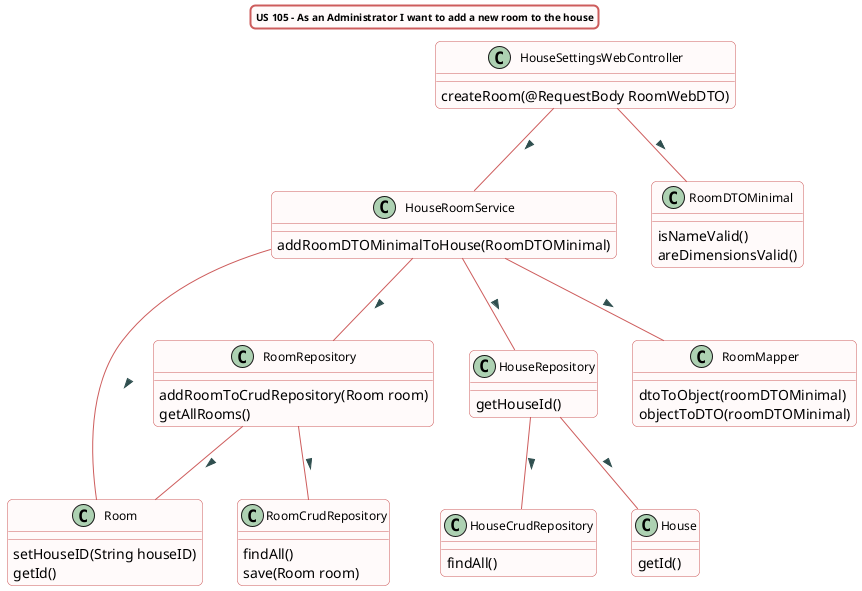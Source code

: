 @startuml

title US 105 - As an Administrator I want to add a new room to the house
skinparam titleBorderRoundCorner 10
skinparam titleBorderThickness 2
skinparam titleBorderColor indianred
skinparam titleBackgroundColor Snow
skinparam FontName quicksand
skinparam titleFontSize 10
skinparam roundcorner 10


skinparam class {
  BorderColor indianred
  BackgroundColor indianred
  BackgroundColor Snow
   roundcorner 10
   ArrowFontName Verdana
   ArrowColor indianred
   ArrowFontColor darkslategrey
   FontSize 12
}

class HouseSettingsWebController
class HouseRoomService
class RoomRepository
class HouseRepository
class Room
class RoomMapper
class HouseCrudRepository
class RoomCrudRepository

HouseSettingsWebController -- HouseRoomService: >
HouseSettingsWebController -- RoomDTOMinimal: >
HouseRoomService -- RoomMapper : >
HouseRoomService -- HouseRepository : >
HouseRoomService -- RoomRepository : >
HouseRoomService -- Room : >
HouseRepository -- HouseCrudRepository : >
HouseRepository -- House : >
RoomRepository -- RoomCrudRepository : >
RoomRepository -- Room : >




class HouseSettingsWebController {
createRoom(@RequestBody RoomWebDTO)
}

class RoomDTOMinimal {
isNameValid()
areDimensionsValid()
}

class HouseRoomService {
addRoomDTOMinimalToHouse(RoomDTOMinimal)
}

class Room{
setHouseID(String houseID)
getId()
}

class RoomMapper{
dtoToObject(roomDTOMinimal)
objectToDTO(roomDTOMinimal)
}


class RoomRepository {
addRoomToCrudRepository(Room room)
getAllRooms()
}

class HouseRepository {
getHouseId()
}

class House {
getId()
}

class RoomCrudRepository{
findAll()
save(Room room)
}

class HouseCrudRepository{
findAll()
}

@enduml
